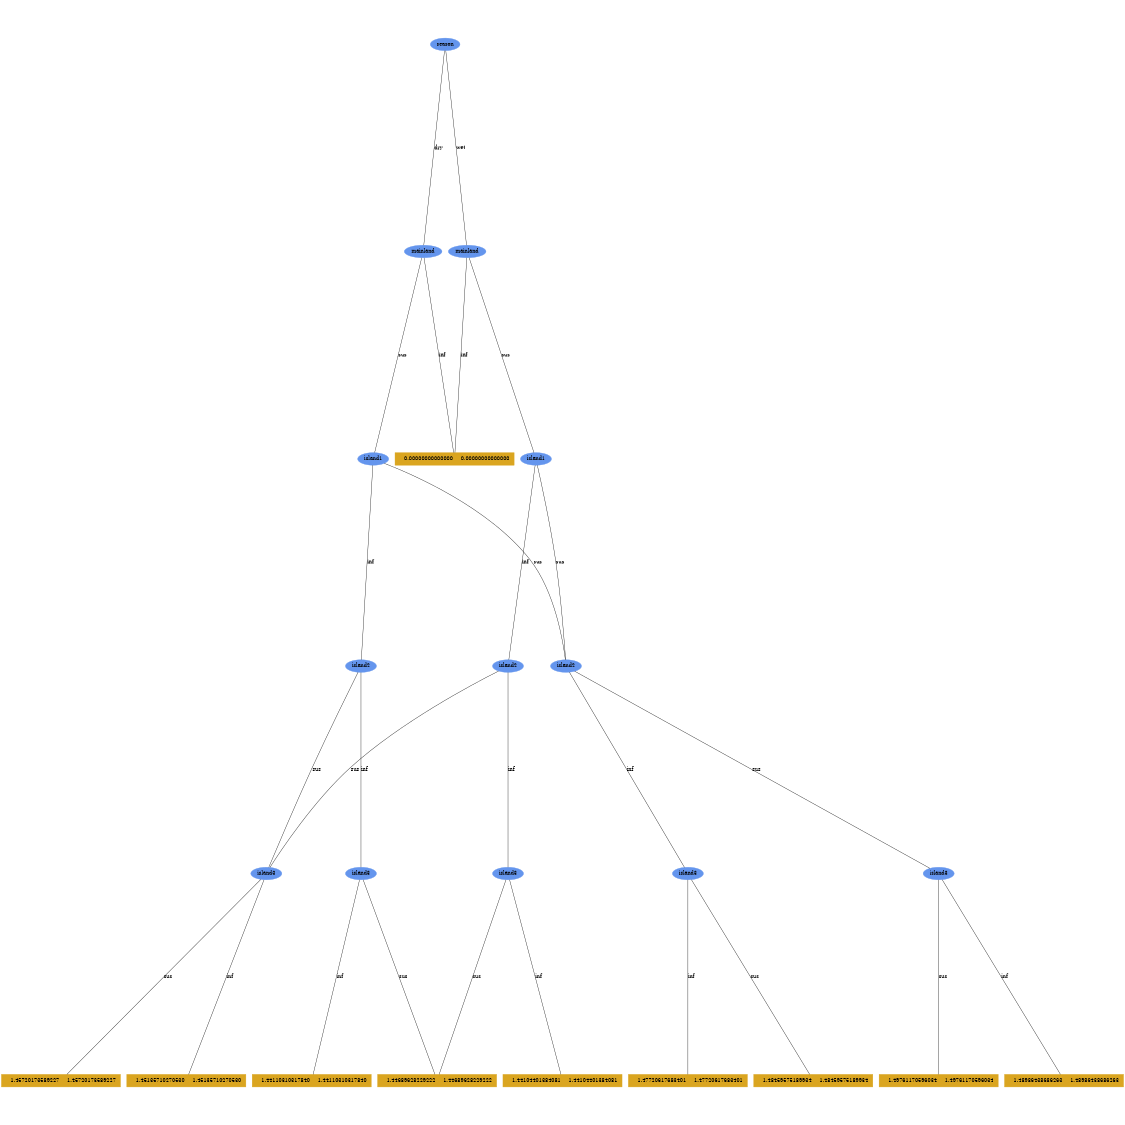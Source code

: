 digraph "DD" {
size = "7.5,10"
ratio=1.0;
center = true;
edge [dir = none];
{ rank = same; node [shape=ellipse, style=filled, color=cornflowerblue];"a0" [label="season"];}
{ rank = same; node [shape=ellipse, style=filled, color=cornflowerblue];"a1" [label="mainland"];}
{ rank = same; node [shape=ellipse, style=filled, color=cornflowerblue];"a2" [label="island1"];}
{ rank = same; node [shape=ellipse, style=filled, color=cornflowerblue];"a3" [label="island2"];}
{ rank = same; node [shape=ellipse, style=filled, color=cornflowerblue];"a4" [label="island3"];}
{ rank = same; node [shape=box, style=filled, color=goldenrod];"a5"  [label = "    1.49761170596034     1.49761170596034 "];}
{ rank = same; node [shape=box, style=filled, color=goldenrod];"a6"  [label = "    1.48986438686263     1.48986438686263 "];}
{ rank = same; node [shape=ellipse, style=filled, color=cornflowerblue];"a7" [label="island3"];}
{ rank = same; node [shape=box, style=filled, color=goldenrod];"a8"  [label = "    1.48459575189934     1.48459575189934 "];}
{ rank = same; node [shape=box, style=filled, color=goldenrod];"a9"  [label = "    1.47720617683401     1.47720617683401 "];}
{ rank = same; node [shape=ellipse, style=filled, color=cornflowerblue];"a10" [label="island2"];}
{ rank = same; node [shape=ellipse, style=filled, color=cornflowerblue];"a11" [label="island3"];}
{ rank = same; node [shape=box, style=filled, color=goldenrod];"a12"  [label = "    1.45720173589227     1.45720173589227 "];}
{ rank = same; node [shape=box, style=filled, color=goldenrod];"a13"  [label = "    1.45135710270530     1.45135710270530 "];}
{ rank = same; node [shape=ellipse, style=filled, color=cornflowerblue];"a14" [label="island3"];}
{ rank = same; node [shape=box, style=filled, color=goldenrod];"a15"  [label = "    1.44689628229222     1.44689628229222 "];}
{ rank = same; node [shape=box, style=filled, color=goldenrod];"a16"  [label = "    1.44110310317840     1.44110310317840 "];}
{ rank = same; node [shape=box, style=filled, color=goldenrod];"a17"  [label = "    0.00000000000000     0.00000000000000 "];}
{ rank = same; node [shape=ellipse, style=filled, color=cornflowerblue];"a18" [label="mainland"];}
{ rank = same; node [shape=ellipse, style=filled, color=cornflowerblue];"a19" [label="island1"];}
{ rank = same; node [shape=ellipse, style=filled, color=cornflowerblue];"a20" [label="island2"];}
{ rank = same; node [shape=ellipse, style=filled, color=cornflowerblue];"a21" [label="island3"];}
{ rank = same; node [shape=box, style=filled, color=goldenrod];"a22"  [label = "    1.44104401384081     1.44104401384081 "];}
"a4" -> "a5" [label = "sus"];
"a4" -> "a6" [label = "inf"];
"a3" -> "a4" [label = "sus"];
"a7" -> "a8" [label = "sus"];
"a7" -> "a9" [label = "inf"];
"a3" -> "a7" [label = "inf"];
"a2" -> "a3" [label = "sus"];
"a11" -> "a12" [label = "sus"];
"a11" -> "a13" [label = "inf"];
"a10" -> "a11" [label = "sus"];
"a14" -> "a15" [label = "sus"];
"a14" -> "a16" [label = "inf"];
"a10" -> "a14" [label = "inf"];
"a2" -> "a10" [label = "inf"];
"a1" -> "a2" [label = "sus"];
"a1" -> "a17" [label = "inf"];
"a0" -> "a1" [label = "dry"];
"a19" -> "a3" [label = "sus"];
"a20" -> "a11" [label = "sus"];
"a21" -> "a15" [label = "sus"];
"a21" -> "a22" [label = "inf"];
"a20" -> "a21" [label = "inf"];
"a19" -> "a20" [label = "inf"];
"a18" -> "a19" [label = "sus"];
"a18" -> "a17" [label = "inf"];
"a0" -> "a18" [label = "wet"];
}
